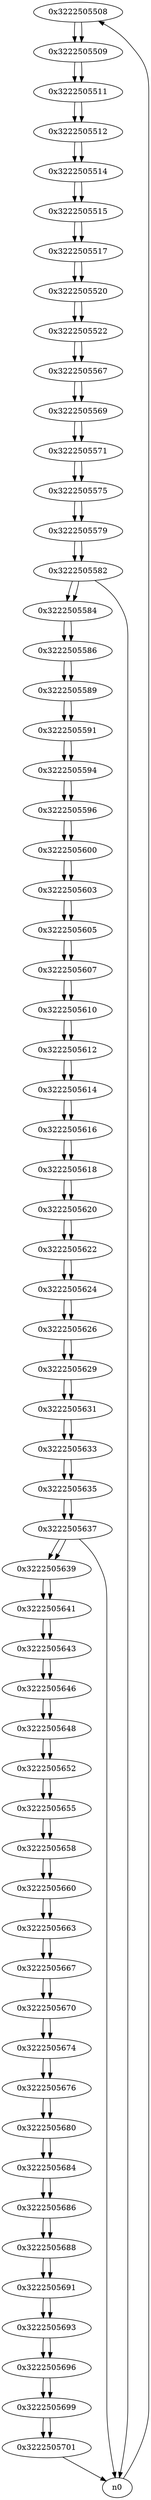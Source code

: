 digraph G{
/* nodes */
  n1 [label="0x3222505508"]
  n2 [label="0x3222505509"]
  n3 [label="0x3222505511"]
  n4 [label="0x3222505512"]
  n5 [label="0x3222505514"]
  n6 [label="0x3222505515"]
  n7 [label="0x3222505517"]
  n8 [label="0x3222505520"]
  n9 [label="0x3222505522"]
  n10 [label="0x3222505567"]
  n11 [label="0x3222505569"]
  n12 [label="0x3222505571"]
  n13 [label="0x3222505575"]
  n14 [label="0x3222505579"]
  n15 [label="0x3222505582"]
  n16 [label="0x3222505584"]
  n17 [label="0x3222505586"]
  n18 [label="0x3222505589"]
  n19 [label="0x3222505591"]
  n20 [label="0x3222505594"]
  n21 [label="0x3222505596"]
  n22 [label="0x3222505600"]
  n23 [label="0x3222505603"]
  n24 [label="0x3222505605"]
  n25 [label="0x3222505607"]
  n26 [label="0x3222505610"]
  n27 [label="0x3222505612"]
  n28 [label="0x3222505614"]
  n29 [label="0x3222505616"]
  n30 [label="0x3222505618"]
  n31 [label="0x3222505620"]
  n32 [label="0x3222505622"]
  n33 [label="0x3222505624"]
  n34 [label="0x3222505626"]
  n35 [label="0x3222505629"]
  n36 [label="0x3222505631"]
  n37 [label="0x3222505633"]
  n38 [label="0x3222505635"]
  n39 [label="0x3222505637"]
  n40 [label="0x3222505639"]
  n41 [label="0x3222505641"]
  n42 [label="0x3222505643"]
  n43 [label="0x3222505646"]
  n44 [label="0x3222505648"]
  n45 [label="0x3222505652"]
  n46 [label="0x3222505655"]
  n47 [label="0x3222505658"]
  n48 [label="0x3222505660"]
  n49 [label="0x3222505663"]
  n50 [label="0x3222505667"]
  n51 [label="0x3222505670"]
  n52 [label="0x3222505674"]
  n53 [label="0x3222505676"]
  n54 [label="0x3222505680"]
  n55 [label="0x3222505684"]
  n56 [label="0x3222505686"]
  n57 [label="0x3222505688"]
  n58 [label="0x3222505691"]
  n59 [label="0x3222505693"]
  n60 [label="0x3222505696"]
  n61 [label="0x3222505699"]
  n62 [label="0x3222505701"]
/* edges */
n1 -> n2;
n0 -> n1;
n2 -> n3;
n1 -> n2;
n3 -> n4;
n2 -> n3;
n4 -> n5;
n3 -> n4;
n5 -> n6;
n4 -> n5;
n6 -> n7;
n5 -> n6;
n7 -> n8;
n6 -> n7;
n8 -> n9;
n7 -> n8;
n9 -> n10;
n8 -> n9;
n10 -> n11;
n9 -> n10;
n11 -> n12;
n10 -> n11;
n12 -> n13;
n11 -> n12;
n13 -> n14;
n12 -> n13;
n14 -> n15;
n13 -> n14;
n15 -> n16;
n15 -> n0;
n14 -> n15;
n16 -> n17;
n15 -> n16;
n17 -> n18;
n16 -> n17;
n18 -> n19;
n17 -> n18;
n19 -> n20;
n18 -> n19;
n20 -> n21;
n19 -> n20;
n21 -> n22;
n20 -> n21;
n22 -> n23;
n21 -> n22;
n23 -> n24;
n22 -> n23;
n24 -> n25;
n23 -> n24;
n25 -> n26;
n24 -> n25;
n26 -> n27;
n25 -> n26;
n27 -> n28;
n26 -> n27;
n28 -> n29;
n27 -> n28;
n29 -> n30;
n28 -> n29;
n30 -> n31;
n29 -> n30;
n31 -> n32;
n30 -> n31;
n32 -> n33;
n31 -> n32;
n33 -> n34;
n32 -> n33;
n34 -> n35;
n33 -> n34;
n35 -> n36;
n34 -> n35;
n36 -> n37;
n35 -> n36;
n37 -> n38;
n36 -> n37;
n38 -> n39;
n37 -> n38;
n39 -> n40;
n39 -> n0;
n38 -> n39;
n40 -> n41;
n39 -> n40;
n41 -> n42;
n40 -> n41;
n42 -> n43;
n41 -> n42;
n43 -> n44;
n42 -> n43;
n44 -> n45;
n43 -> n44;
n45 -> n46;
n44 -> n45;
n46 -> n47;
n45 -> n46;
n47 -> n48;
n46 -> n47;
n48 -> n49;
n47 -> n48;
n49 -> n50;
n48 -> n49;
n50 -> n51;
n49 -> n50;
n51 -> n52;
n50 -> n51;
n52 -> n53;
n51 -> n52;
n53 -> n54;
n52 -> n53;
n54 -> n55;
n53 -> n54;
n55 -> n56;
n54 -> n55;
n56 -> n57;
n55 -> n56;
n57 -> n58;
n56 -> n57;
n58 -> n59;
n57 -> n58;
n59 -> n60;
n58 -> n59;
n60 -> n61;
n59 -> n60;
n61 -> n62;
n60 -> n61;
n62 -> n0;
n61 -> n62;
}
